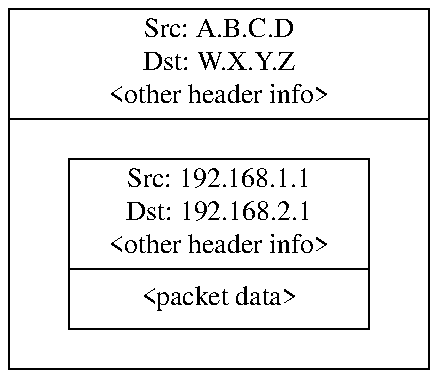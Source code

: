 .\" $FreeBSD: doc/share/images/books/handbook/security/ipsec-encap-pkt.pic,v 1.2 2007/05/19 20:23:58 therek Exp $
.PS

A:	box wid 2.1 ht 0.55 "Src: A.B.C.D" "Dst: W.X.Y.Z" \
	  "<other header info>";
	down;

B:	box wid 2.1 ht 1.25 with .n at A.s;

C:	box wid 1.5 ht 0.55 "Src: 192.168.1.1" "Dst: 192.168.2.1" \
	  "<other header info>" with .n at A.s - (0,0.2);

D:	box wid 1.5 ht 0.3 "<packet data>" with .n at C.s;

.PE
